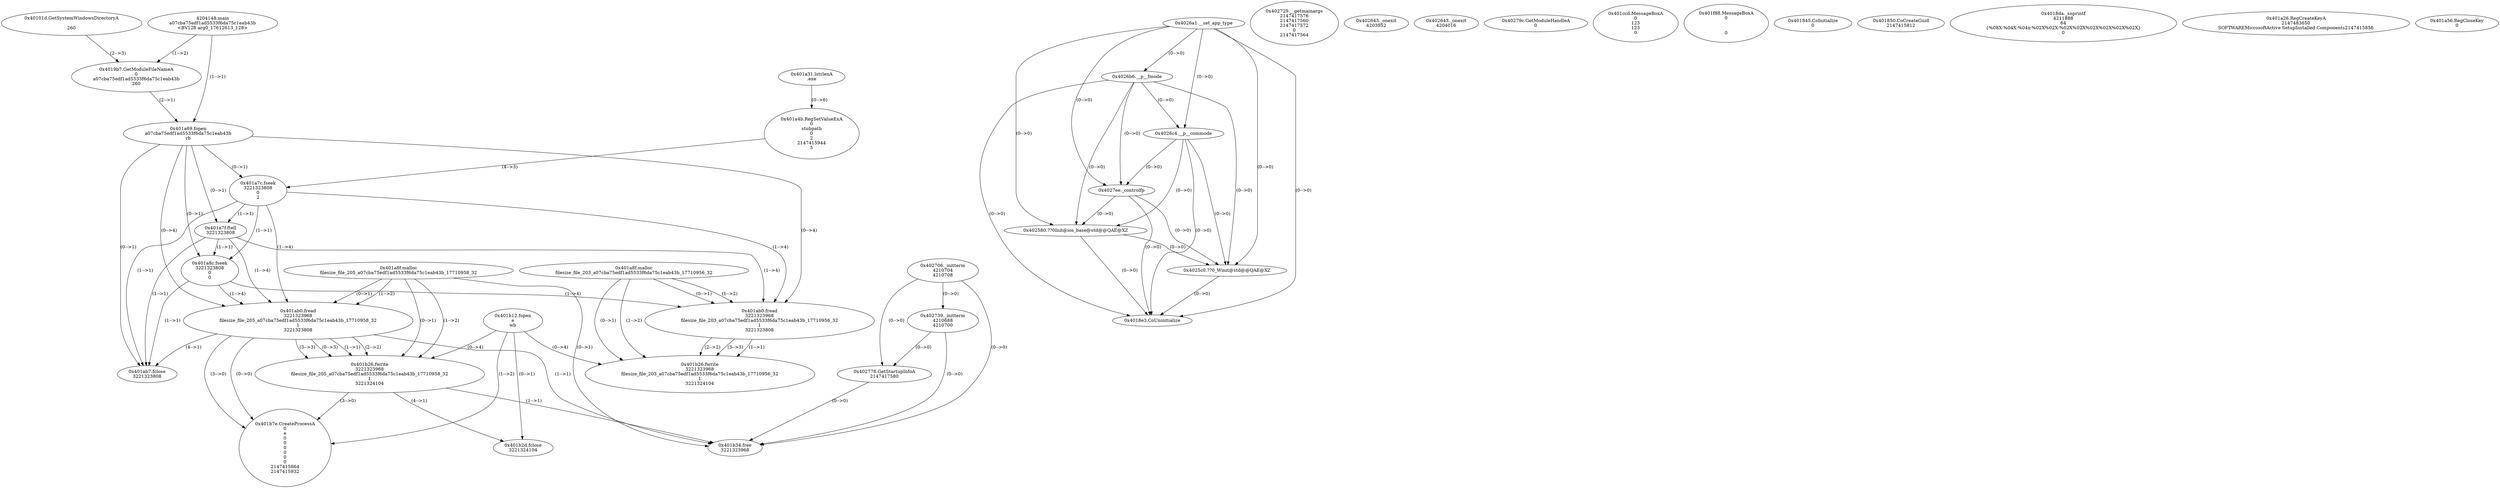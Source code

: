 // Global SCDG with merge call
digraph {
	0 [label="4204148.main
a07cba75edf1ad5533f6da75c1eab43b
<BV128 arg0_17612613_128>"]
	1 [label="0x4026a1.__set_app_type
"]
	2 [label="0x4026b6.__p__fmode
"]
	1 -> 2 [label="(0-->0)"]
	3 [label="0x4026c4.__p__commode
"]
	1 -> 3 [label="(0-->0)"]
	2 -> 3 [label="(0-->0)"]
	4 [label="0x4027ee._controlfp
"]
	1 -> 4 [label="(0-->0)"]
	2 -> 4 [label="(0-->0)"]
	3 -> 4 [label="(0-->0)"]
	5 [label="0x402706._initterm
4210704
4210708"]
	6 [label="0x402729.__getmainargs
2147417576
2147417560
2147417572
0
2147417564"]
	7 [label="0x402739._initterm
4210688
4210700"]
	5 -> 7 [label="(0-->0)"]
	8 [label="0x402580.??0Init@ios_base@std@@QAE@XZ
"]
	1 -> 8 [label="(0-->0)"]
	2 -> 8 [label="(0-->0)"]
	3 -> 8 [label="(0-->0)"]
	4 -> 8 [label="(0-->0)"]
	9 [label="0x402643._onexit
4203952"]
	10 [label="0x4025c0.??0_Winit@std@@QAE@XZ
"]
	1 -> 10 [label="(0-->0)"]
	2 -> 10 [label="(0-->0)"]
	3 -> 10 [label="(0-->0)"]
	4 -> 10 [label="(0-->0)"]
	8 -> 10 [label="(0-->0)"]
	11 [label="0x402643._onexit
4204016"]
	12 [label="0x402778.GetStartupInfoA
2147417580"]
	5 -> 12 [label="(0-->0)"]
	7 -> 12 [label="(0-->0)"]
	13 [label="0x40279c.GetModuleHandleA
0"]
	14 [label="0x401ccd.MessageBoxA
0
123
123
0"]
	15 [label="0x401f88.MessageBoxA
0


0"]
	16 [label="0x401845.CoInitialize
0"]
	17 [label="0x401850.CoCreateGuid
2147415812"]
	18 [label="0x4018da._snprintf
4211888
64
{%08X-%04X-%04x-%02X%02X-%02X%02X%02X%02X%02X%02X}
0"]
	19 [label="0x4018e3.CoUninitialize
"]
	1 -> 19 [label="(0-->0)"]
	2 -> 19 [label="(0-->0)"]
	3 -> 19 [label="(0-->0)"]
	4 -> 19 [label="(0-->0)"]
	8 -> 19 [label="(0-->0)"]
	10 -> 19 [label="(0-->0)"]
	20 [label="0x40101d.GetSystemWindowsDirectoryA

260"]
	21 [label="0x4019b7.GetModuleFileNameA
0
a07cba75edf1ad5533f6da75c1eab43b
260"]
	0 -> 21 [label="(1-->2)"]
	20 -> 21 [label="(2-->3)"]
	22 [label="0x401a26.RegCreateKeyA
2147483650
SOFTWARE\Microsoft\Active Setup\Installed Components\
2147415856"]
	23 [label="0x401a31.lstrlenA
\.exe"]
	24 [label="0x401a4b.RegSetValueExA
0
stubpath
0
2
2147415944
5"]
	23 -> 24 [label="(0-->6)"]
	25 [label="0x401a56.RegCloseKey
0"]
	26 [label="0x401a69.fopen
a07cba75edf1ad5533f6da75c1eab43b
rb"]
	0 -> 26 [label="(1-->1)"]
	21 -> 26 [label="(2-->1)"]
	27 [label="0x401a7c.fseek
3221323808
0
2"]
	26 -> 27 [label="(0-->1)"]
	24 -> 27 [label="(4-->3)"]
	28 [label="0x401a7f.ftell
3221323808"]
	26 -> 28 [label="(0-->1)"]
	27 -> 28 [label="(1-->1)"]
	29 [label="0x401a8c.fseek
3221323808
0
0"]
	26 -> 29 [label="(0-->1)"]
	27 -> 29 [label="(1-->1)"]
	28 -> 29 [label="(1-->1)"]
	30 [label="0x401a8f.malloc
filesize_file_205_a07cba75edf1ad5533f6da75c1eab43b_17710958_32"]
	31 [label="0x401ab0.fread
3221323968
filesize_file_205_a07cba75edf1ad5533f6da75c1eab43b_17710958_32
1
3221323808"]
	30 -> 31 [label="(0-->1)"]
	30 -> 31 [label="(1-->2)"]
	26 -> 31 [label="(0-->4)"]
	27 -> 31 [label="(1-->4)"]
	28 -> 31 [label="(1-->4)"]
	29 -> 31 [label="(1-->4)"]
	32 [label="0x401ab7.fclose
3221323808"]
	26 -> 32 [label="(0-->1)"]
	27 -> 32 [label="(1-->1)"]
	28 -> 32 [label="(1-->1)"]
	29 -> 32 [label="(1-->1)"]
	31 -> 32 [label="(4-->1)"]
	33 [label="0x401b12.fopen
e
wb"]
	34 [label="0x401b26.fwrite
3221323968
filesize_file_205_a07cba75edf1ad5533f6da75c1eab43b_17710958_32
1
3221324104"]
	30 -> 34 [label="(0-->1)"]
	31 -> 34 [label="(1-->1)"]
	30 -> 34 [label="(1-->2)"]
	31 -> 34 [label="(2-->2)"]
	31 -> 34 [label="(3-->3)"]
	31 -> 34 [label="(0-->3)"]
	33 -> 34 [label="(0-->4)"]
	35 [label="0x401b2d.fclose
3221324104"]
	33 -> 35 [label="(0-->1)"]
	34 -> 35 [label="(4-->1)"]
	36 [label="0x401b34.free
3221323968"]
	30 -> 36 [label="(0-->1)"]
	31 -> 36 [label="(1-->1)"]
	34 -> 36 [label="(1-->1)"]
	5 -> 36 [label="(0-->0)"]
	7 -> 36 [label="(0-->0)"]
	12 -> 36 [label="(0-->0)"]
	37 [label="0x401b7e.CreateProcessA
0
e
0
0
0
0
0
0
2147415864
2147415932"]
	33 -> 37 [label="(1-->2)"]
	31 -> 37 [label="(3-->0)"]
	31 -> 37 [label="(0-->0)"]
	34 -> 37 [label="(3-->0)"]
	38 [label="0x401a8f.malloc
filesize_file_203_a07cba75edf1ad5533f6da75c1eab43b_17710956_32"]
	39 [label="0x401ab0.fread
3221323968
filesize_file_203_a07cba75edf1ad5533f6da75c1eab43b_17710956_32
1
3221323808"]
	38 -> 39 [label="(0-->1)"]
	38 -> 39 [label="(1-->2)"]
	26 -> 39 [label="(0-->4)"]
	27 -> 39 [label="(1-->4)"]
	28 -> 39 [label="(1-->4)"]
	29 -> 39 [label="(1-->4)"]
	40 [label="0x401b26.fwrite
3221323968
filesize_file_203_a07cba75edf1ad5533f6da75c1eab43b_17710956_32
1
3221324104"]
	38 -> 40 [label="(0-->1)"]
	39 -> 40 [label="(1-->1)"]
	38 -> 40 [label="(1-->2)"]
	39 -> 40 [label="(2-->2)"]
	39 -> 40 [label="(3-->3)"]
	33 -> 40 [label="(0-->4)"]
}
